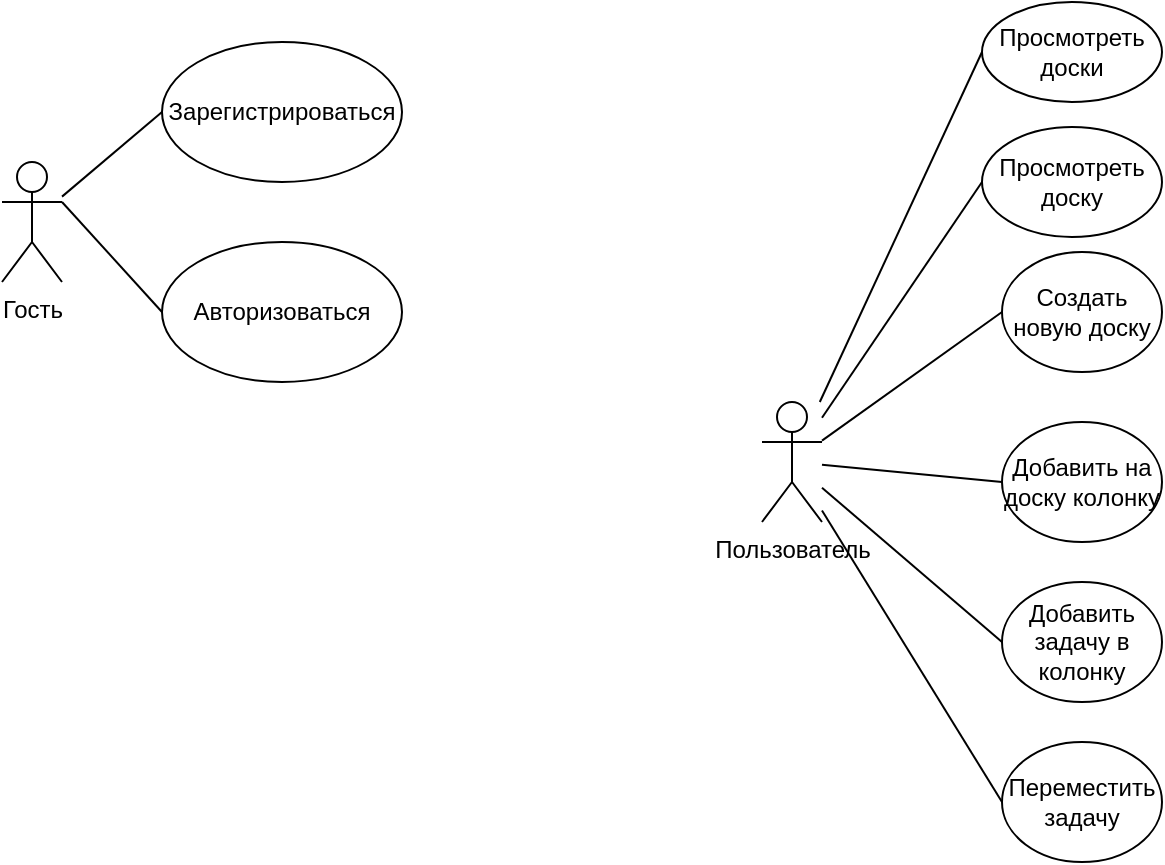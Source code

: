 <mxfile version="21.0.4" type="github">
  <diagram name="Страница 1" id="NfzQCD53g6c5g2TKJN6z">
    <mxGraphModel dx="1195" dy="638" grid="1" gridSize="10" guides="1" tooltips="1" connect="1" arrows="1" fold="1" page="1" pageScale="1" pageWidth="827" pageHeight="1169" math="0" shadow="0">
      <root>
        <mxCell id="0" />
        <mxCell id="1" parent="0" />
        <mxCell id="tAm12I-yF0H-Qzs44Ven-1" value="Гость" style="shape=umlActor;verticalLabelPosition=bottom;verticalAlign=top;html=1;outlineConnect=0;" vertex="1" parent="1">
          <mxGeometry x="60" y="100" width="30" height="60" as="geometry" />
        </mxCell>
        <mxCell id="tAm12I-yF0H-Qzs44Ven-9" value="Зарегистрироваться" style="ellipse;whiteSpace=wrap;html=1;" vertex="1" parent="1">
          <mxGeometry x="140" y="40" width="120" height="70" as="geometry" />
        </mxCell>
        <mxCell id="tAm12I-yF0H-Qzs44Ven-10" value="Авторизоваться" style="ellipse;whiteSpace=wrap;html=1;" vertex="1" parent="1">
          <mxGeometry x="140" y="140" width="120" height="70" as="geometry" />
        </mxCell>
        <mxCell id="tAm12I-yF0H-Qzs44Ven-11" value="" style="endArrow=none;html=1;rounded=0;exitX=1;exitY=0.333;exitDx=0;exitDy=0;exitPerimeter=0;entryX=0;entryY=0.5;entryDx=0;entryDy=0;" edge="1" parent="1" source="tAm12I-yF0H-Qzs44Ven-1" target="tAm12I-yF0H-Qzs44Ven-10">
          <mxGeometry width="50" height="50" relative="1" as="geometry">
            <mxPoint x="190" y="200" as="sourcePoint" />
            <mxPoint x="240" y="150" as="targetPoint" />
          </mxGeometry>
        </mxCell>
        <mxCell id="tAm12I-yF0H-Qzs44Ven-12" value="" style="endArrow=none;html=1;rounded=0;entryX=0;entryY=0.5;entryDx=0;entryDy=0;" edge="1" parent="1" source="tAm12I-yF0H-Qzs44Ven-1" target="tAm12I-yF0H-Qzs44Ven-9">
          <mxGeometry width="50" height="50" relative="1" as="geometry">
            <mxPoint x="110" y="150" as="sourcePoint" />
            <mxPoint x="160" y="100" as="targetPoint" />
          </mxGeometry>
        </mxCell>
        <mxCell id="tAm12I-yF0H-Qzs44Ven-13" value="Пользователь" style="shape=umlActor;verticalLabelPosition=bottom;verticalAlign=top;html=1;outlineConnect=0;" vertex="1" parent="1">
          <mxGeometry x="440" y="220" width="30" height="60" as="geometry" />
        </mxCell>
        <mxCell id="tAm12I-yF0H-Qzs44Ven-14" value="Просмотреть доски" style="ellipse;whiteSpace=wrap;html=1;" vertex="1" parent="1">
          <mxGeometry x="550" y="20" width="90" height="50" as="geometry" />
        </mxCell>
        <mxCell id="tAm12I-yF0H-Qzs44Ven-15" value="Создать новую доску" style="ellipse;whiteSpace=wrap;html=1;" vertex="1" parent="1">
          <mxGeometry x="560" y="145" width="80" height="60" as="geometry" />
        </mxCell>
        <mxCell id="tAm12I-yF0H-Qzs44Ven-16" value="" style="endArrow=none;html=1;rounded=0;entryX=0;entryY=0.5;entryDx=0;entryDy=0;" edge="1" parent="1" source="tAm12I-yF0H-Qzs44Ven-13" target="tAm12I-yF0H-Qzs44Ven-15">
          <mxGeometry width="50" height="50" relative="1" as="geometry">
            <mxPoint x="600" y="180" as="sourcePoint" />
            <mxPoint x="650" y="130" as="targetPoint" />
          </mxGeometry>
        </mxCell>
        <mxCell id="tAm12I-yF0H-Qzs44Ven-17" value="" style="endArrow=none;html=1;rounded=0;entryX=0;entryY=0.5;entryDx=0;entryDy=0;" edge="1" parent="1" source="tAm12I-yF0H-Qzs44Ven-13" target="tAm12I-yF0H-Qzs44Ven-14">
          <mxGeometry width="50" height="50" relative="1" as="geometry">
            <mxPoint x="520" y="60" as="sourcePoint" />
            <mxPoint x="570" y="80" as="targetPoint" />
          </mxGeometry>
        </mxCell>
        <mxCell id="tAm12I-yF0H-Qzs44Ven-18" value="Просмотреть доску" style="ellipse;whiteSpace=wrap;html=1;" vertex="1" parent="1">
          <mxGeometry x="550" y="82.5" width="90" height="55" as="geometry" />
        </mxCell>
        <mxCell id="tAm12I-yF0H-Qzs44Ven-21" value="" style="endArrow=none;html=1;rounded=0;entryX=0;entryY=0.5;entryDx=0;entryDy=0;" edge="1" parent="1" source="tAm12I-yF0H-Qzs44Ven-13" target="tAm12I-yF0H-Qzs44Ven-18">
          <mxGeometry width="50" height="50" relative="1" as="geometry">
            <mxPoint x="490" y="160" as="sourcePoint" />
            <mxPoint x="540" y="110" as="targetPoint" />
          </mxGeometry>
        </mxCell>
        <mxCell id="tAm12I-yF0H-Qzs44Ven-22" value="Добавить на доску колонку" style="ellipse;whiteSpace=wrap;html=1;" vertex="1" parent="1">
          <mxGeometry x="560" y="230" width="80" height="60" as="geometry" />
        </mxCell>
        <mxCell id="tAm12I-yF0H-Qzs44Ven-23" value="Добавить задачу в колонку" style="ellipse;whiteSpace=wrap;html=1;" vertex="1" parent="1">
          <mxGeometry x="560" y="310" width="80" height="60" as="geometry" />
        </mxCell>
        <mxCell id="tAm12I-yF0H-Qzs44Ven-24" value="Переместить задачу" style="ellipse;whiteSpace=wrap;html=1;" vertex="1" parent="1">
          <mxGeometry x="560" y="390" width="80" height="60" as="geometry" />
        </mxCell>
        <mxCell id="tAm12I-yF0H-Qzs44Ven-25" value="" style="endArrow=none;html=1;rounded=0;entryX=0;entryY=0.5;entryDx=0;entryDy=0;" edge="1" parent="1" source="tAm12I-yF0H-Qzs44Ven-13" target="tAm12I-yF0H-Qzs44Ven-22">
          <mxGeometry width="50" height="50" relative="1" as="geometry">
            <mxPoint x="490" y="310" as="sourcePoint" />
            <mxPoint x="540" y="260" as="targetPoint" />
          </mxGeometry>
        </mxCell>
        <mxCell id="tAm12I-yF0H-Qzs44Ven-26" value="" style="endArrow=none;html=1;rounded=0;entryX=0;entryY=0.5;entryDx=0;entryDy=0;" edge="1" parent="1" source="tAm12I-yF0H-Qzs44Ven-13" target="tAm12I-yF0H-Qzs44Ven-23">
          <mxGeometry width="50" height="50" relative="1" as="geometry">
            <mxPoint x="480" y="210" as="sourcePoint" />
            <mxPoint x="540" y="330" as="targetPoint" />
          </mxGeometry>
        </mxCell>
        <mxCell id="tAm12I-yF0H-Qzs44Ven-28" value="" style="endArrow=none;html=1;rounded=0;entryX=0;entryY=0.5;entryDx=0;entryDy=0;" edge="1" parent="1" source="tAm12I-yF0H-Qzs44Ven-13" target="tAm12I-yF0H-Qzs44Ven-24">
          <mxGeometry width="50" height="50" relative="1" as="geometry">
            <mxPoint x="430" y="350" as="sourcePoint" />
            <mxPoint x="480" y="300" as="targetPoint" />
          </mxGeometry>
        </mxCell>
      </root>
    </mxGraphModel>
  </diagram>
</mxfile>
